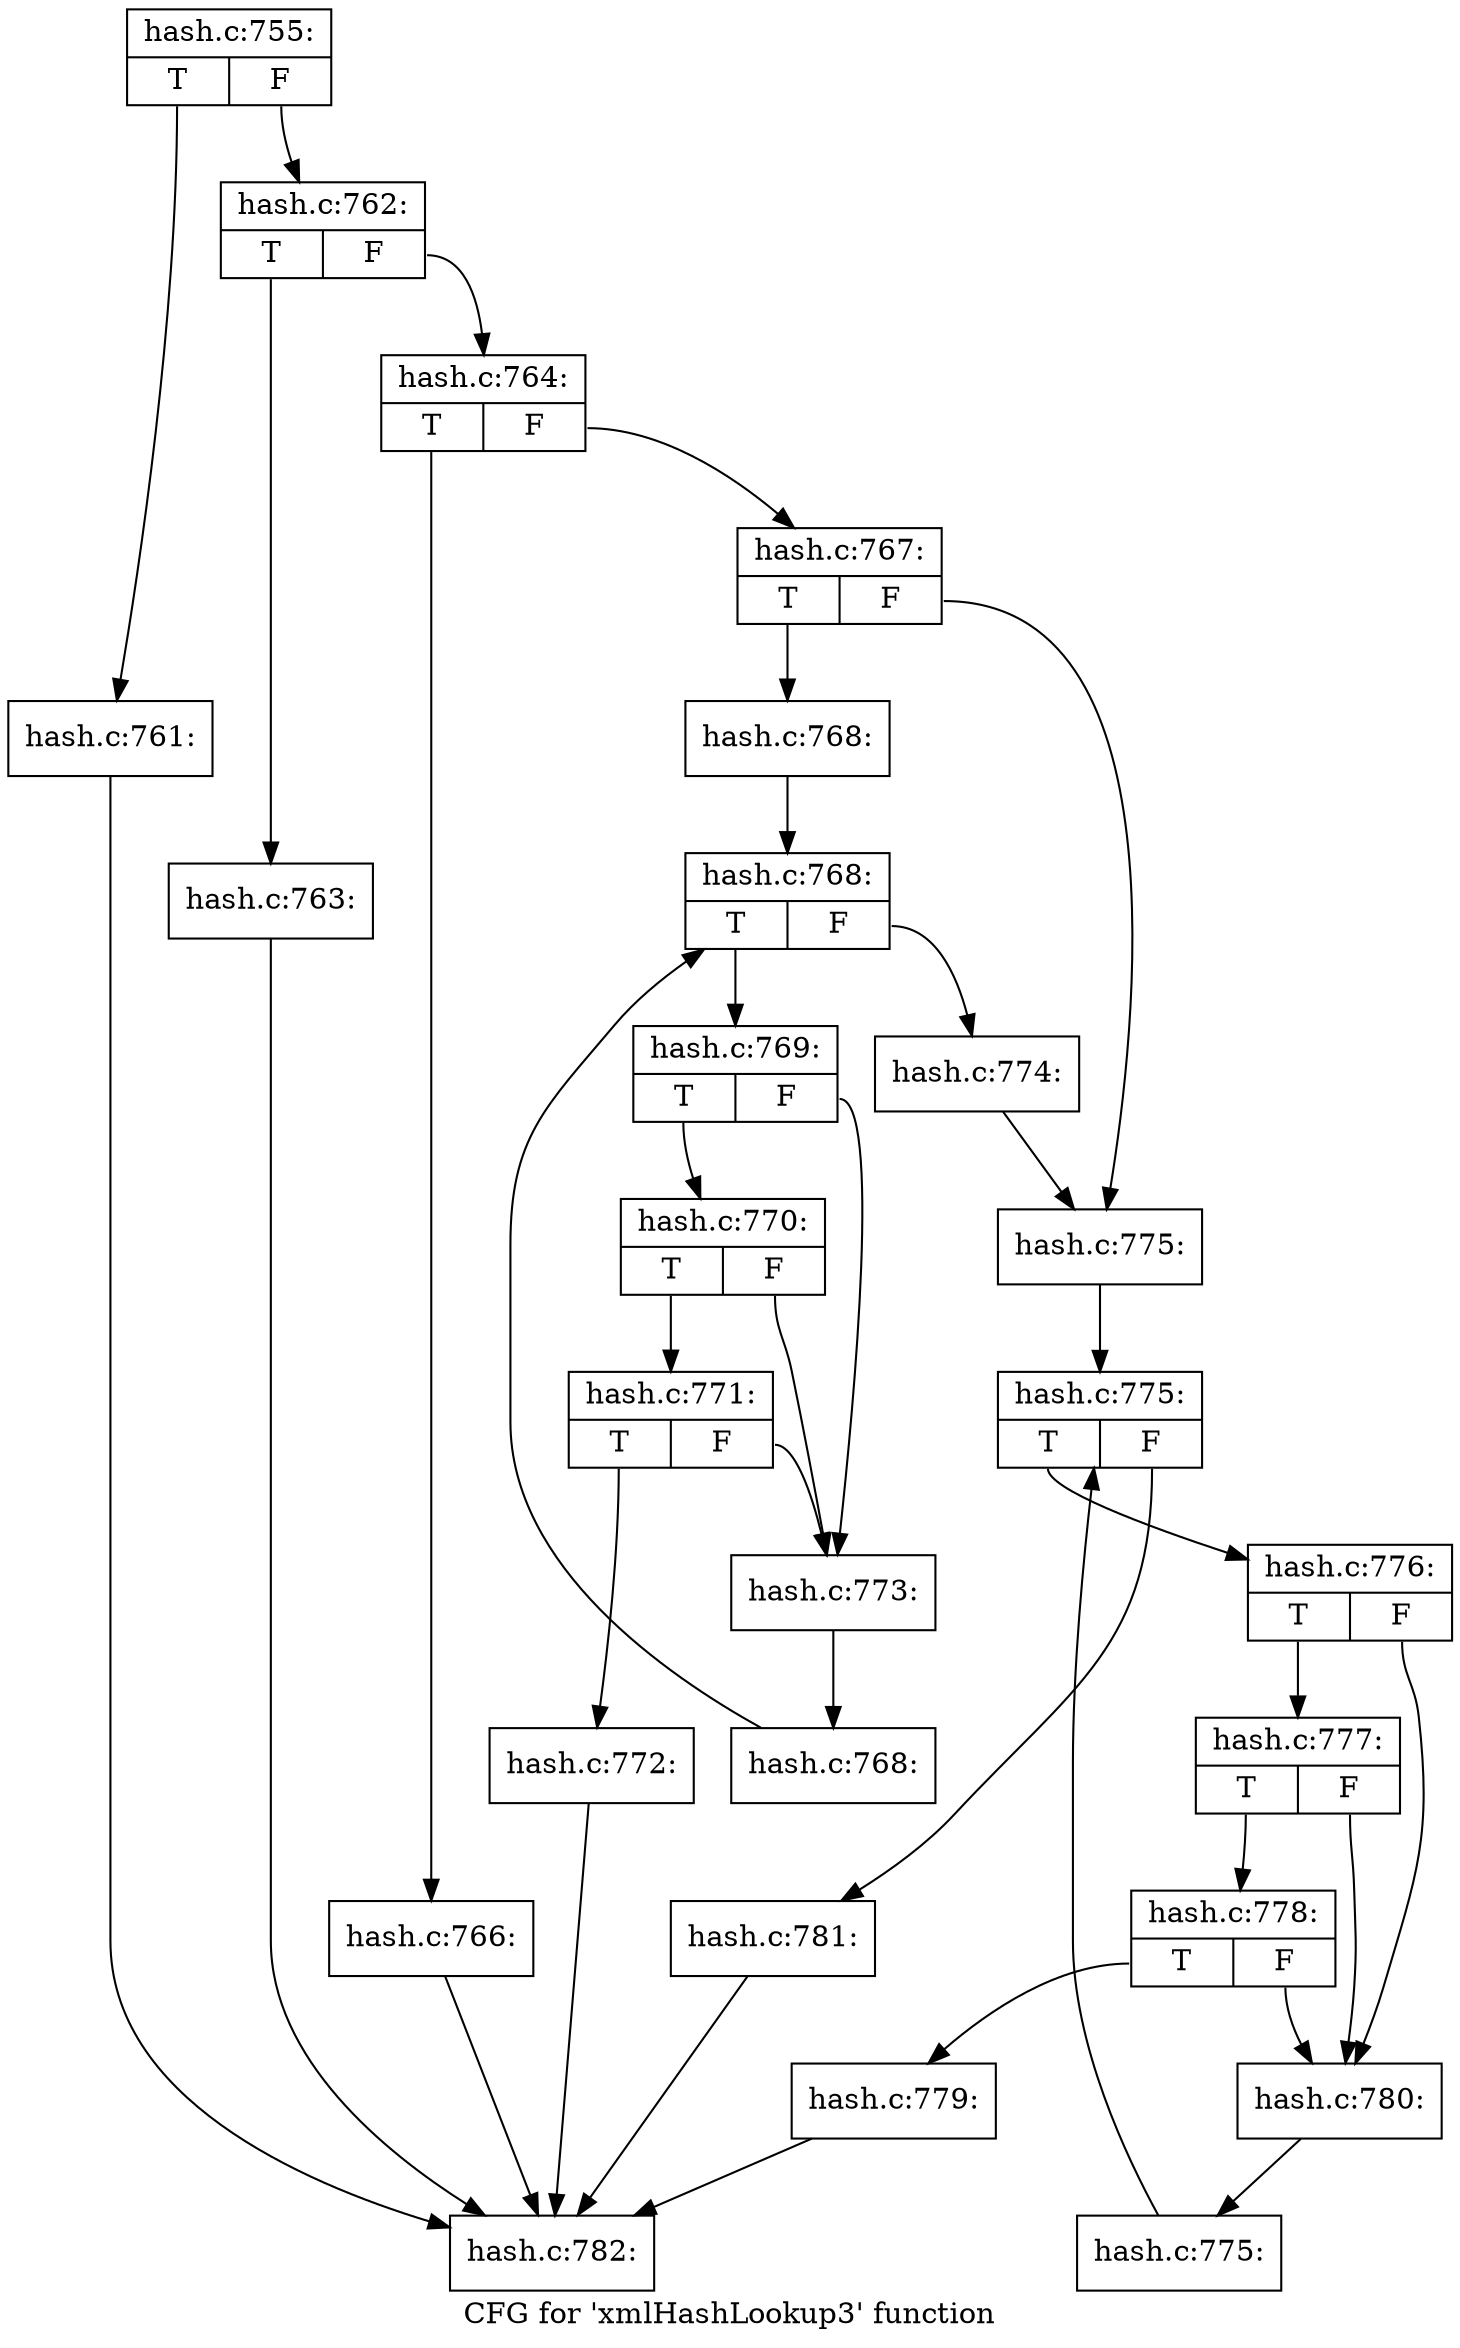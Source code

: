 digraph "CFG for 'xmlHashLookup3' function" {
	label="CFG for 'xmlHashLookup3' function";

	Node0x3d306e0 [shape=record,label="{hash.c:755:|{<s0>T|<s1>F}}"];
	Node0x3d306e0:s0 -> Node0x3d38d50;
	Node0x3d306e0:s1 -> Node0x3d38da0;
	Node0x3d38d50 [shape=record,label="{hash.c:761:}"];
	Node0x3d38d50 -> Node0x3d5f680;
	Node0x3d38da0 [shape=record,label="{hash.c:762:|{<s0>T|<s1>F}}"];
	Node0x3d38da0:s0 -> Node0x3d612c0;
	Node0x3d38da0:s1 -> Node0x3d61310;
	Node0x3d612c0 [shape=record,label="{hash.c:763:}"];
	Node0x3d612c0 -> Node0x3d5f680;
	Node0x3d61310 [shape=record,label="{hash.c:764:|{<s0>T|<s1>F}}"];
	Node0x3d61310:s0 -> Node0x3d61bc0;
	Node0x3d61310:s1 -> Node0x3d61c10;
	Node0x3d61bc0 [shape=record,label="{hash.c:766:}"];
	Node0x3d61bc0 -> Node0x3d5f680;
	Node0x3d61c10 [shape=record,label="{hash.c:767:|{<s0>T|<s1>F}}"];
	Node0x3d61c10:s0 -> Node0x3d62420;
	Node0x3d61c10:s1 -> Node0x3d62470;
	Node0x3d62420 [shape=record,label="{hash.c:768:}"];
	Node0x3d62420 -> Node0x3d62ce0;
	Node0x3d62ce0 [shape=record,label="{hash.c:768:|{<s0>T|<s1>F}}"];
	Node0x3d62ce0:s0 -> Node0x3d62fc0;
	Node0x3d62ce0:s1 -> Node0x3d62830;
	Node0x3d62fc0 [shape=record,label="{hash.c:769:|{<s0>T|<s1>F}}"];
	Node0x3d62fc0:s0 -> Node0x3d63420;
	Node0x3d62fc0:s1 -> Node0x3d63350;
	Node0x3d63420 [shape=record,label="{hash.c:770:|{<s0>T|<s1>F}}"];
	Node0x3d63420:s0 -> Node0x3d633a0;
	Node0x3d63420:s1 -> Node0x3d63350;
	Node0x3d633a0 [shape=record,label="{hash.c:771:|{<s0>T|<s1>F}}"];
	Node0x3d633a0:s0 -> Node0x3d63300;
	Node0x3d633a0:s1 -> Node0x3d63350;
	Node0x3d63300 [shape=record,label="{hash.c:772:}"];
	Node0x3d63300 -> Node0x3d5f680;
	Node0x3d63350 [shape=record,label="{hash.c:773:}"];
	Node0x3d63350 -> Node0x3d62f30;
	Node0x3d62f30 [shape=record,label="{hash.c:768:}"];
	Node0x3d62f30 -> Node0x3d62ce0;
	Node0x3d62830 [shape=record,label="{hash.c:774:}"];
	Node0x3d62830 -> Node0x3d62470;
	Node0x3d62470 [shape=record,label="{hash.c:775:}"];
	Node0x3d62470 -> Node0x3d64b90;
	Node0x3d64b90 [shape=record,label="{hash.c:775:|{<s0>T|<s1>F}}"];
	Node0x3d64b90:s0 -> Node0x3d64e70;
	Node0x3d64b90:s1 -> Node0x3d646e0;
	Node0x3d64e70 [shape=record,label="{hash.c:776:|{<s0>T|<s1>F}}"];
	Node0x3d64e70:s0 -> Node0x3d652d0;
	Node0x3d64e70:s1 -> Node0x3d65200;
	Node0x3d652d0 [shape=record,label="{hash.c:777:|{<s0>T|<s1>F}}"];
	Node0x3d652d0:s0 -> Node0x3d65250;
	Node0x3d652d0:s1 -> Node0x3d65200;
	Node0x3d65250 [shape=record,label="{hash.c:778:|{<s0>T|<s1>F}}"];
	Node0x3d65250:s0 -> Node0x3d651b0;
	Node0x3d65250:s1 -> Node0x3d65200;
	Node0x3d651b0 [shape=record,label="{hash.c:779:}"];
	Node0x3d651b0 -> Node0x3d5f680;
	Node0x3d65200 [shape=record,label="{hash.c:780:}"];
	Node0x3d65200 -> Node0x3d64de0;
	Node0x3d64de0 [shape=record,label="{hash.c:775:}"];
	Node0x3d64de0 -> Node0x3d64b90;
	Node0x3d646e0 [shape=record,label="{hash.c:781:}"];
	Node0x3d646e0 -> Node0x3d5f680;
	Node0x3d5f680 [shape=record,label="{hash.c:782:}"];
}
